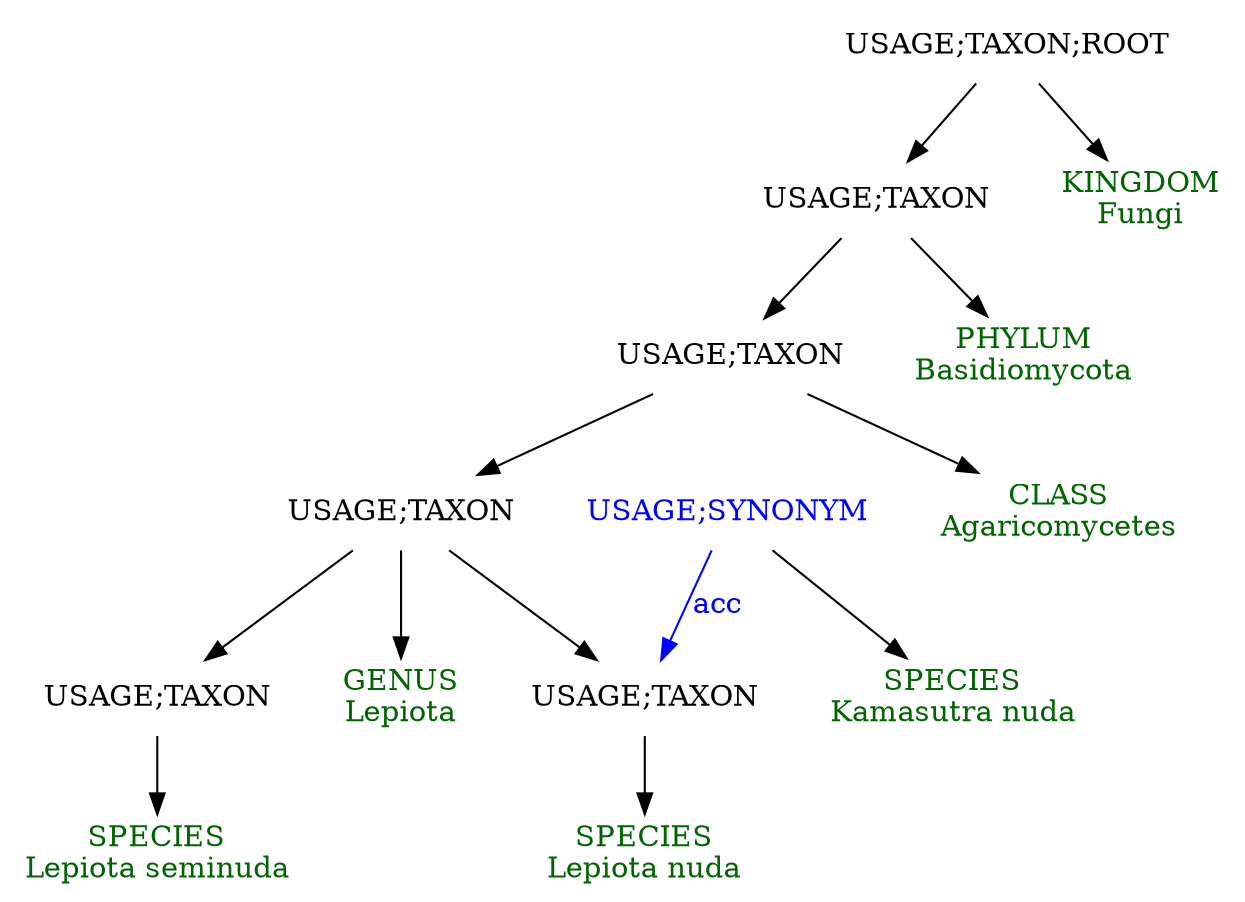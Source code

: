 digraph G {
  node [shape=plaintext]

  n0  [label="SPECIES\nLepiota seminuda", fontcolor=darkgreen]
  n1  [label="USAGE;TAXON"]
  n1 -> n0
  n2  [label="SPECIES\nLepiota nuda", fontcolor=darkgreen]
  n3  [label="USAGE;TAXON"]
  n3 -> n2
  n4  [label="SPECIES\nKamasutra nuda", fontcolor=darkgreen]
  n5  [label="USAGE;SYNONYM", fontcolor=blue]
  n5 -> n3  [color=blue, fontcolor=blue, label="acc"]
  n5 -> n4
  n6  [label="KINGDOM\nFungi", fontcolor=darkgreen]
  n7  [label="USAGE;TAXON;ROOT"]
  n7 -> n9
  n7 -> n6
  n8  [label="PHYLUM\nBasidiomycota", fontcolor=darkgreen]
  n9  [label="USAGE;TAXON"]
  n9 -> n11
  n9 -> n8
  n10  [label="CLASS\nAgaricomycetes", fontcolor=darkgreen]
  n11  [label="USAGE;TAXON"]
  n11 -> n13
  n11 -> n10
  n12  [label="GENUS\nLepiota", fontcolor=darkgreen]
  n13  [label="USAGE;TAXON"]
  n13 -> n3
  n13 -> n1
  n13 -> n12
}
